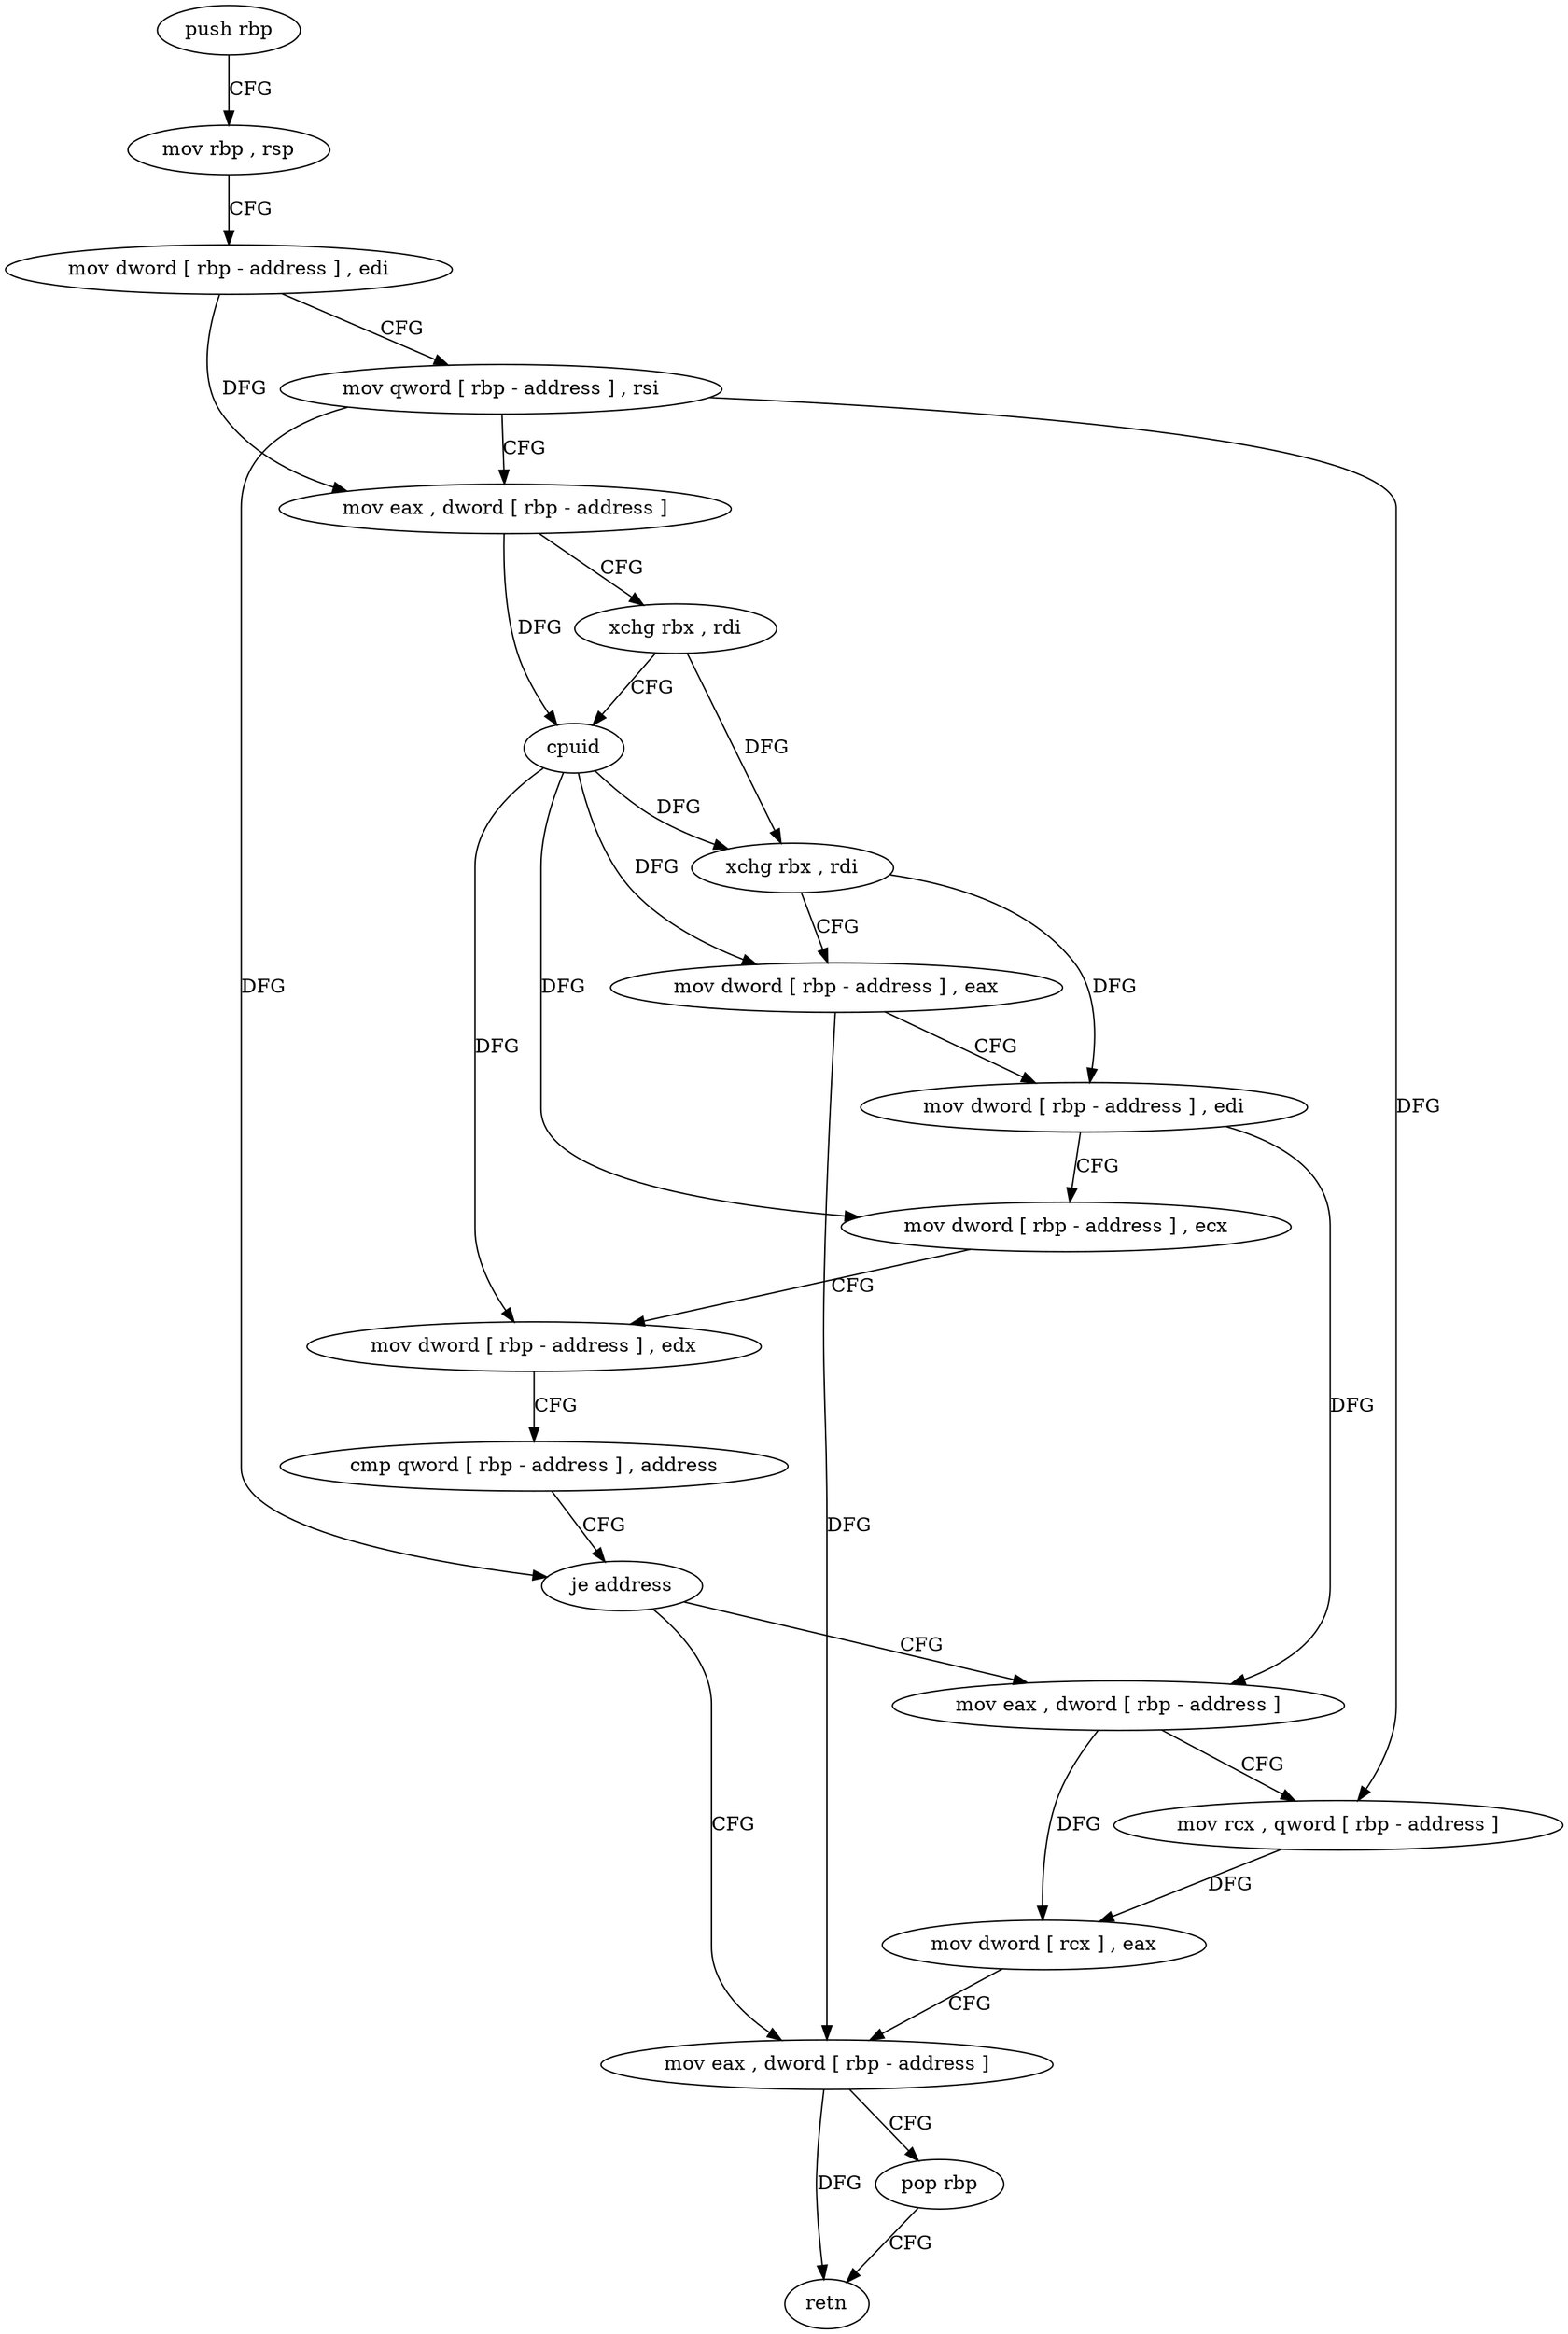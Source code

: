 digraph "func" {
"4244480" [label = "push rbp" ]
"4244481" [label = "mov rbp , rsp" ]
"4244484" [label = "mov dword [ rbp - address ] , edi" ]
"4244487" [label = "mov qword [ rbp - address ] , rsi" ]
"4244491" [label = "mov eax , dword [ rbp - address ]" ]
"4244494" [label = "xchg rbx , rdi" ]
"4244497" [label = "cpuid" ]
"4244499" [label = "xchg rbx , rdi" ]
"4244502" [label = "mov dword [ rbp - address ] , eax" ]
"4244505" [label = "mov dword [ rbp - address ] , edi" ]
"4244508" [label = "mov dword [ rbp - address ] , ecx" ]
"4244511" [label = "mov dword [ rbp - address ] , edx" ]
"4244514" [label = "cmp qword [ rbp - address ] , address" ]
"4244519" [label = "je address" ]
"4244534" [label = "mov eax , dword [ rbp - address ]" ]
"4244525" [label = "mov eax , dword [ rbp - address ]" ]
"4244537" [label = "pop rbp" ]
"4244538" [label = "retn" ]
"4244528" [label = "mov rcx , qword [ rbp - address ]" ]
"4244532" [label = "mov dword [ rcx ] , eax" ]
"4244480" -> "4244481" [ label = "CFG" ]
"4244481" -> "4244484" [ label = "CFG" ]
"4244484" -> "4244487" [ label = "CFG" ]
"4244484" -> "4244491" [ label = "DFG" ]
"4244487" -> "4244491" [ label = "CFG" ]
"4244487" -> "4244519" [ label = "DFG" ]
"4244487" -> "4244528" [ label = "DFG" ]
"4244491" -> "4244494" [ label = "CFG" ]
"4244491" -> "4244497" [ label = "DFG" ]
"4244494" -> "4244497" [ label = "CFG" ]
"4244494" -> "4244499" [ label = "DFG" ]
"4244497" -> "4244499" [ label = "DFG" ]
"4244497" -> "4244502" [ label = "DFG" ]
"4244497" -> "4244508" [ label = "DFG" ]
"4244497" -> "4244511" [ label = "DFG" ]
"4244499" -> "4244502" [ label = "CFG" ]
"4244499" -> "4244505" [ label = "DFG" ]
"4244502" -> "4244505" [ label = "CFG" ]
"4244502" -> "4244534" [ label = "DFG" ]
"4244505" -> "4244508" [ label = "CFG" ]
"4244505" -> "4244525" [ label = "DFG" ]
"4244508" -> "4244511" [ label = "CFG" ]
"4244511" -> "4244514" [ label = "CFG" ]
"4244514" -> "4244519" [ label = "CFG" ]
"4244519" -> "4244534" [ label = "CFG" ]
"4244519" -> "4244525" [ label = "CFG" ]
"4244534" -> "4244537" [ label = "CFG" ]
"4244534" -> "4244538" [ label = "DFG" ]
"4244525" -> "4244528" [ label = "CFG" ]
"4244525" -> "4244532" [ label = "DFG" ]
"4244537" -> "4244538" [ label = "CFG" ]
"4244528" -> "4244532" [ label = "DFG" ]
"4244532" -> "4244534" [ label = "CFG" ]
}
